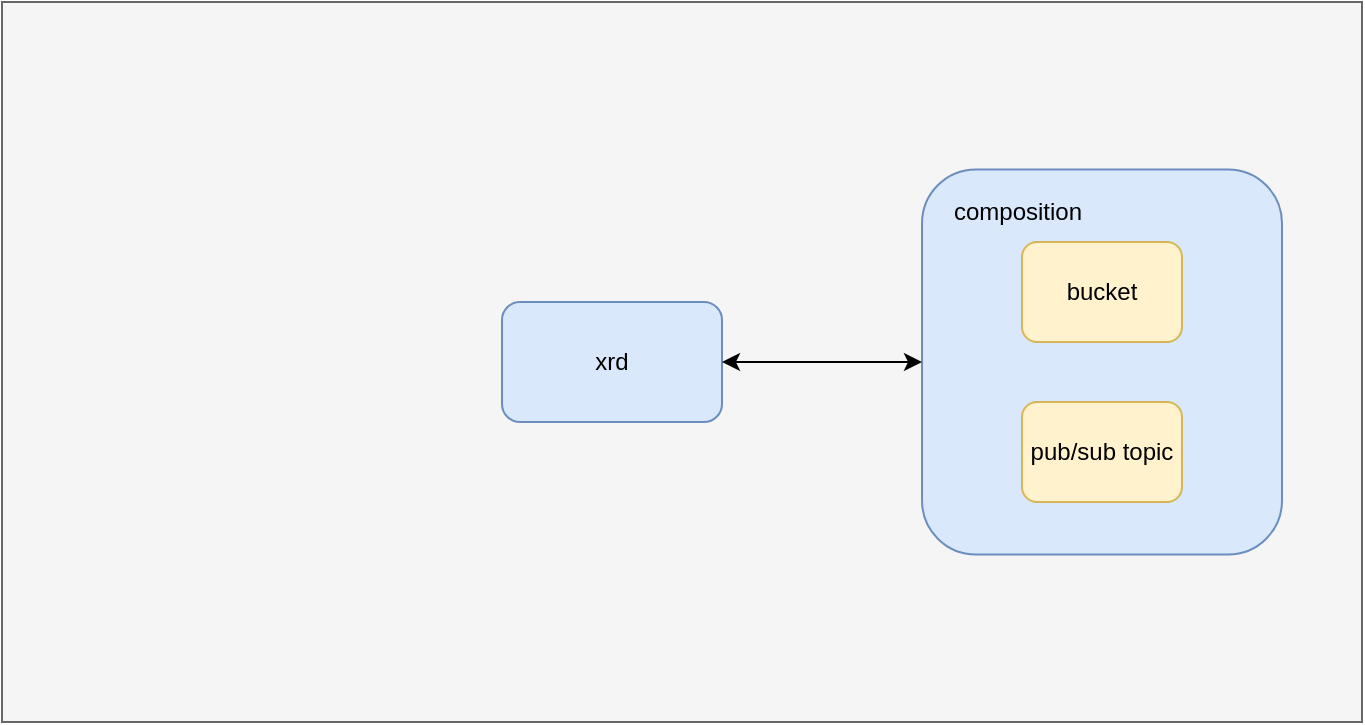 <mxfile version="21.3.2" type="github">
  <diagram name="Page-1" id="mRSPvqRTiv9mpqtDV_Xs">
    <mxGraphModel dx="1434" dy="747" grid="1" gridSize="10" guides="1" tooltips="1" connect="1" arrows="1" fold="1" page="1" pageScale="1" pageWidth="850" pageHeight="1100" math="0" shadow="0">
      <root>
        <mxCell id="0" />
        <mxCell id="1" parent="0" />
        <mxCell id="5FOIJ5zapAFmrdKsgaDV-1" value="" style="rounded=0;whiteSpace=wrap;html=1;fillColor=#f5f5f5;strokeColor=#666666;fontColor=#333333;" vertex="1" parent="1">
          <mxGeometry x="120" y="240" width="680" height="360" as="geometry" />
        </mxCell>
        <mxCell id="5FOIJ5zapAFmrdKsgaDV-8" value="" style="group" vertex="1" connectable="0" parent="1">
          <mxGeometry x="580" y="323.75" width="180" height="192.5" as="geometry" />
        </mxCell>
        <mxCell id="5FOIJ5zapAFmrdKsgaDV-2" value="&lt;span style=&quot;white-space: pre;&quot;&gt;	&lt;/span&gt;&lt;span style=&quot;white-space: pre;&quot;&gt;	&lt;/span&gt;" style="rounded=1;whiteSpace=wrap;html=1;fillColor=#dae8fc;strokeColor=#6c8ebf;align=left;" vertex="1" parent="5FOIJ5zapAFmrdKsgaDV-8">
          <mxGeometry width="180" height="192.5" as="geometry" />
        </mxCell>
        <mxCell id="5FOIJ5zapAFmrdKsgaDV-4" value="bucket" style="rounded=1;whiteSpace=wrap;html=1;fillColor=#fff2cc;strokeColor=#d6b656;" vertex="1" parent="5FOIJ5zapAFmrdKsgaDV-8">
          <mxGeometry x="50" y="36.25" width="80" height="50" as="geometry" />
        </mxCell>
        <mxCell id="5FOIJ5zapAFmrdKsgaDV-5" value="pub/sub topic" style="rounded=1;whiteSpace=wrap;html=1;fillColor=#fff2cc;strokeColor=#d6b656;" vertex="1" parent="5FOIJ5zapAFmrdKsgaDV-8">
          <mxGeometry x="50" y="116.25" width="80" height="50" as="geometry" />
        </mxCell>
        <mxCell id="5FOIJ5zapAFmrdKsgaDV-7" value="composition&lt;br&gt;" style="text;strokeColor=none;fillColor=none;align=left;verticalAlign=middle;spacingLeft=4;spacingRight=4;overflow=hidden;points=[[0,0.5],[1,0.5]];portConstraint=eastwest;rotatable=0;whiteSpace=wrap;html=1;" vertex="1" parent="5FOIJ5zapAFmrdKsgaDV-8">
          <mxGeometry x="10" y="6.25" width="80" height="30" as="geometry" />
        </mxCell>
        <mxCell id="5FOIJ5zapAFmrdKsgaDV-9" value="xrd" style="rounded=1;whiteSpace=wrap;html=1;fillColor=#dae8fc;strokeColor=#6c8ebf;" vertex="1" parent="1">
          <mxGeometry x="370" y="390" width="110" height="60" as="geometry" />
        </mxCell>
        <mxCell id="5FOIJ5zapAFmrdKsgaDV-12" value="" style="endArrow=classic;startArrow=classic;html=1;rounded=0;entryX=0;entryY=0.5;entryDx=0;entryDy=0;exitX=1;exitY=0.5;exitDx=0;exitDy=0;" edge="1" parent="1" source="5FOIJ5zapAFmrdKsgaDV-9" target="5FOIJ5zapAFmrdKsgaDV-2">
          <mxGeometry width="50" height="50" relative="1" as="geometry">
            <mxPoint x="400" y="440" as="sourcePoint" />
            <mxPoint x="450" y="390" as="targetPoint" />
          </mxGeometry>
        </mxCell>
      </root>
    </mxGraphModel>
  </diagram>
</mxfile>

